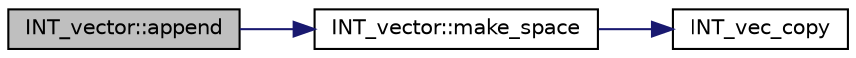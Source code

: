 digraph "INT_vector::append"
{
  edge [fontname="Helvetica",fontsize="10",labelfontname="Helvetica",labelfontsize="10"];
  node [fontname="Helvetica",fontsize="10",shape=record];
  rankdir="LR";
  Node19 [label="INT_vector::append",height=0.2,width=0.4,color="black", fillcolor="grey75", style="filled", fontcolor="black"];
  Node19 -> Node20 [color="midnightblue",fontsize="10",style="solid",fontname="Helvetica"];
  Node20 [label="INT_vector::make_space",height=0.2,width=0.4,color="black", fillcolor="white", style="filled",URL="$d0/de0/class_i_n_t__vector.html#a24a3c48dd10887b43d1607feb9c873ca"];
  Node20 -> Node21 [color="midnightblue",fontsize="10",style="solid",fontname="Helvetica"];
  Node21 [label="INT_vec_copy",height=0.2,width=0.4,color="black", fillcolor="white", style="filled",URL="$df/dbf/sajeeb_8_c.html#ac2d875e27e009af6ec04d17254d11075"];
}
